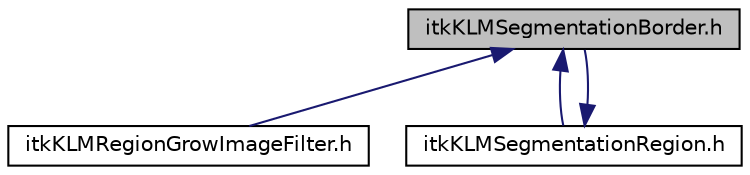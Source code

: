 digraph "itkKLMSegmentationBorder.h"
{
 // LATEX_PDF_SIZE
  edge [fontname="Helvetica",fontsize="10",labelfontname="Helvetica",labelfontsize="10"];
  node [fontname="Helvetica",fontsize="10",shape=record];
  Node1 [label="itkKLMSegmentationBorder.h",height=0.2,width=0.4,color="black", fillcolor="grey75", style="filled", fontcolor="black",tooltip=" "];
  Node1 -> Node2 [dir="back",color="midnightblue",fontsize="10",style="solid",fontname="Helvetica"];
  Node2 [label="itkKLMRegionGrowImageFilter.h",height=0.2,width=0.4,color="black", fillcolor="white", style="filled",URL="$itkKLMRegionGrowImageFilter_8h.html",tooltip=" "];
  Node1 -> Node3 [dir="back",color="midnightblue",fontsize="10",style="solid",fontname="Helvetica"];
  Node3 [label="itkKLMSegmentationRegion.h",height=0.2,width=0.4,color="black", fillcolor="white", style="filled",URL="$itkKLMSegmentationRegion_8h.html",tooltip=" "];
  Node3 -> Node1 [dir="back",color="midnightblue",fontsize="10",style="solid",fontname="Helvetica"];
}
